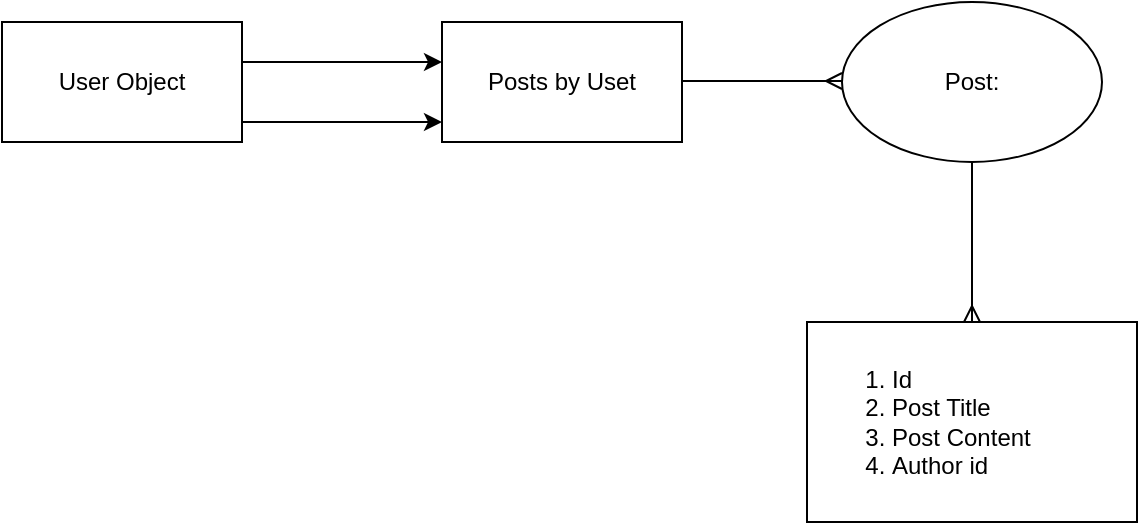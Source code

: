 <mxfile>
    <diagram id="LL9db_0Ls69Hq6524lwW" name="Page-1">
        <mxGraphModel dx="676" dy="458" grid="1" gridSize="10" guides="1" tooltips="1" connect="1" arrows="1" fold="1" page="1" pageScale="1" pageWidth="850" pageHeight="1100" math="0" shadow="0">
            <root>
                <mxCell id="0"/>
                <mxCell id="1" parent="0"/>
                <mxCell id="2" value="User Object" style="whiteSpace=wrap;html=1;" vertex="1" parent="1">
                    <mxGeometry x="20" y="30" width="120" height="60" as="geometry"/>
                </mxCell>
                <mxCell id="3" value="" style="edgeStyle=none;orthogonalLoop=1;jettySize=auto;html=1;" edge="1" parent="1">
                    <mxGeometry width="100" relative="1" as="geometry">
                        <mxPoint x="140" y="50" as="sourcePoint"/>
                        <mxPoint x="240" y="50" as="targetPoint"/>
                        <Array as="points"/>
                    </mxGeometry>
                </mxCell>
                <mxCell id="4" value="Posts by Uset" style="whiteSpace=wrap;html=1;" vertex="1" parent="1">
                    <mxGeometry x="240" y="30" width="120" height="60" as="geometry"/>
                </mxCell>
                <mxCell id="5" value="" style="edgeStyle=none;orthogonalLoop=1;jettySize=auto;html=1;" edge="1" parent="1">
                    <mxGeometry width="80" relative="1" as="geometry">
                        <mxPoint x="140" y="80" as="sourcePoint"/>
                        <mxPoint x="240" y="80" as="targetPoint"/>
                        <Array as="points">
                            <mxPoint x="190" y="80"/>
                        </Array>
                    </mxGeometry>
                </mxCell>
                <mxCell id="6" value="" style="edgeStyle=none;orthogonalLoop=1;jettySize=auto;html=1;endArrow=ERmany;endFill=0;" edge="1" parent="1">
                    <mxGeometry width="80" relative="1" as="geometry">
                        <mxPoint x="360" y="59.5" as="sourcePoint"/>
                        <mxPoint x="440" y="59.5" as="targetPoint"/>
                        <Array as="points"/>
                    </mxGeometry>
                </mxCell>
                <mxCell id="9" value="" style="edgeStyle=none;html=1;endArrow=ERmany;endFill=0;" edge="1" parent="1" source="7">
                    <mxGeometry relative="1" as="geometry">
                        <mxPoint x="505" y="180" as="targetPoint"/>
                    </mxGeometry>
                </mxCell>
                <mxCell id="7" value="Post:&lt;br&gt;" style="ellipse;whiteSpace=wrap;html=1;" vertex="1" parent="1">
                    <mxGeometry x="440" y="20" width="130" height="80" as="geometry"/>
                </mxCell>
                <mxCell id="10" value="&lt;div&gt;&lt;ol&gt;&lt;li&gt;Id&lt;/li&gt;&lt;li&gt;Post Title&lt;/li&gt;&lt;li&gt;Post Content&lt;/li&gt;&lt;li&gt;Author id&lt;/li&gt;&lt;/ol&gt;&lt;/div&gt;" style="whiteSpace=wrap;html=1;align=left;" vertex="1" parent="1">
                    <mxGeometry x="422.5" y="180" width="165" height="100" as="geometry"/>
                </mxCell>
            </root>
        </mxGraphModel>
    </diagram>
</mxfile>